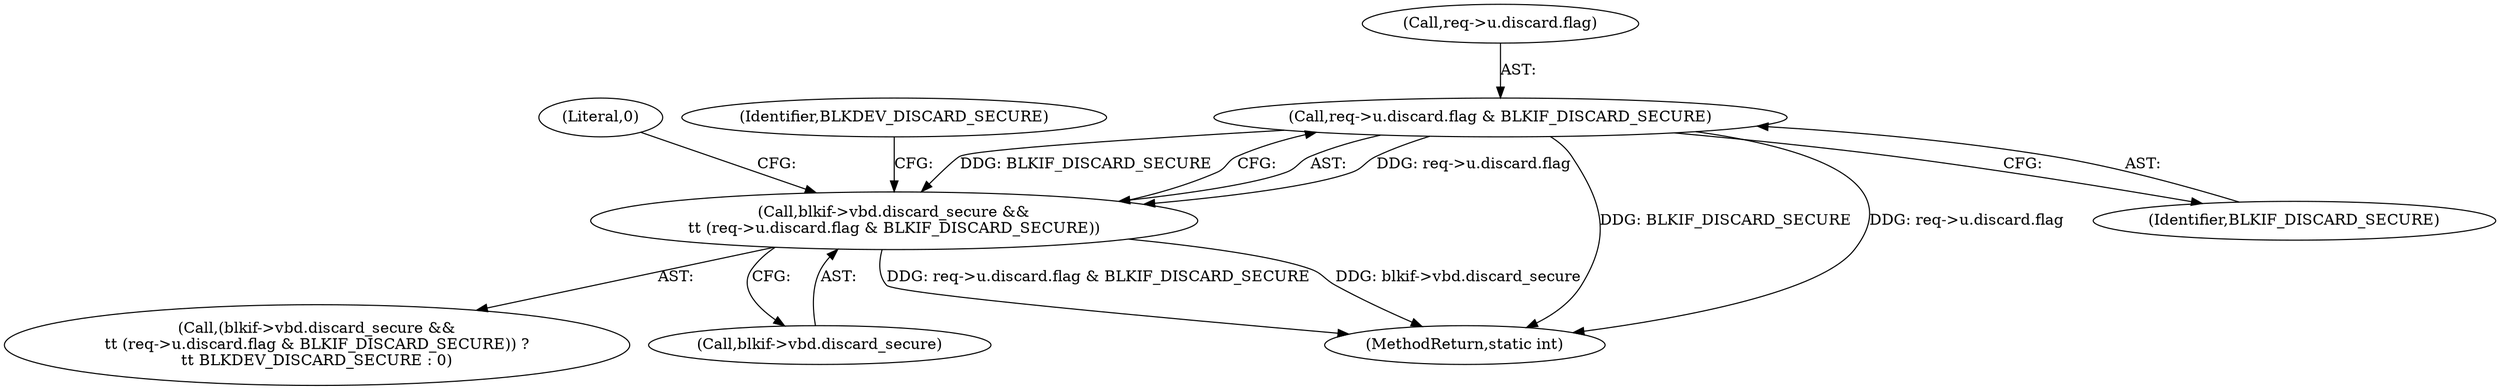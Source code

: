 digraph "0_linux_604c499cbbcc3d5fe5fb8d53306aa0fae1990109@pointer" {
"1000170" [label="(Call,req->u.discard.flag & BLKIF_DISCARD_SECURE)"];
"1000164" [label="(Call,blkif->vbd.discard_secure &&\n\t\t (req->u.discard.flag & BLKIF_DISCARD_SECURE))"];
"1000234" [label="(MethodReturn,static int)"];
"1000180" [label="(Literal,0)"];
"1000171" [label="(Call,req->u.discard.flag)"];
"1000164" [label="(Call,blkif->vbd.discard_secure &&\n\t\t (req->u.discard.flag & BLKIF_DISCARD_SECURE))"];
"1000178" [label="(Identifier,BLKIF_DISCARD_SECURE)"];
"1000179" [label="(Identifier,BLKDEV_DISCARD_SECURE)"];
"1000163" [label="(Call,(blkif->vbd.discard_secure &&\n\t\t (req->u.discard.flag & BLKIF_DISCARD_SECURE)) ?\n\t\t BLKDEV_DISCARD_SECURE : 0)"];
"1000165" [label="(Call,blkif->vbd.discard_secure)"];
"1000170" [label="(Call,req->u.discard.flag & BLKIF_DISCARD_SECURE)"];
"1000170" -> "1000164"  [label="AST: "];
"1000170" -> "1000178"  [label="CFG: "];
"1000171" -> "1000170"  [label="AST: "];
"1000178" -> "1000170"  [label="AST: "];
"1000164" -> "1000170"  [label="CFG: "];
"1000170" -> "1000234"  [label="DDG: BLKIF_DISCARD_SECURE"];
"1000170" -> "1000234"  [label="DDG: req->u.discard.flag"];
"1000170" -> "1000164"  [label="DDG: req->u.discard.flag"];
"1000170" -> "1000164"  [label="DDG: BLKIF_DISCARD_SECURE"];
"1000164" -> "1000163"  [label="AST: "];
"1000164" -> "1000165"  [label="CFG: "];
"1000165" -> "1000164"  [label="AST: "];
"1000179" -> "1000164"  [label="CFG: "];
"1000180" -> "1000164"  [label="CFG: "];
"1000164" -> "1000234"  [label="DDG: req->u.discard.flag & BLKIF_DISCARD_SECURE"];
"1000164" -> "1000234"  [label="DDG: blkif->vbd.discard_secure"];
}
